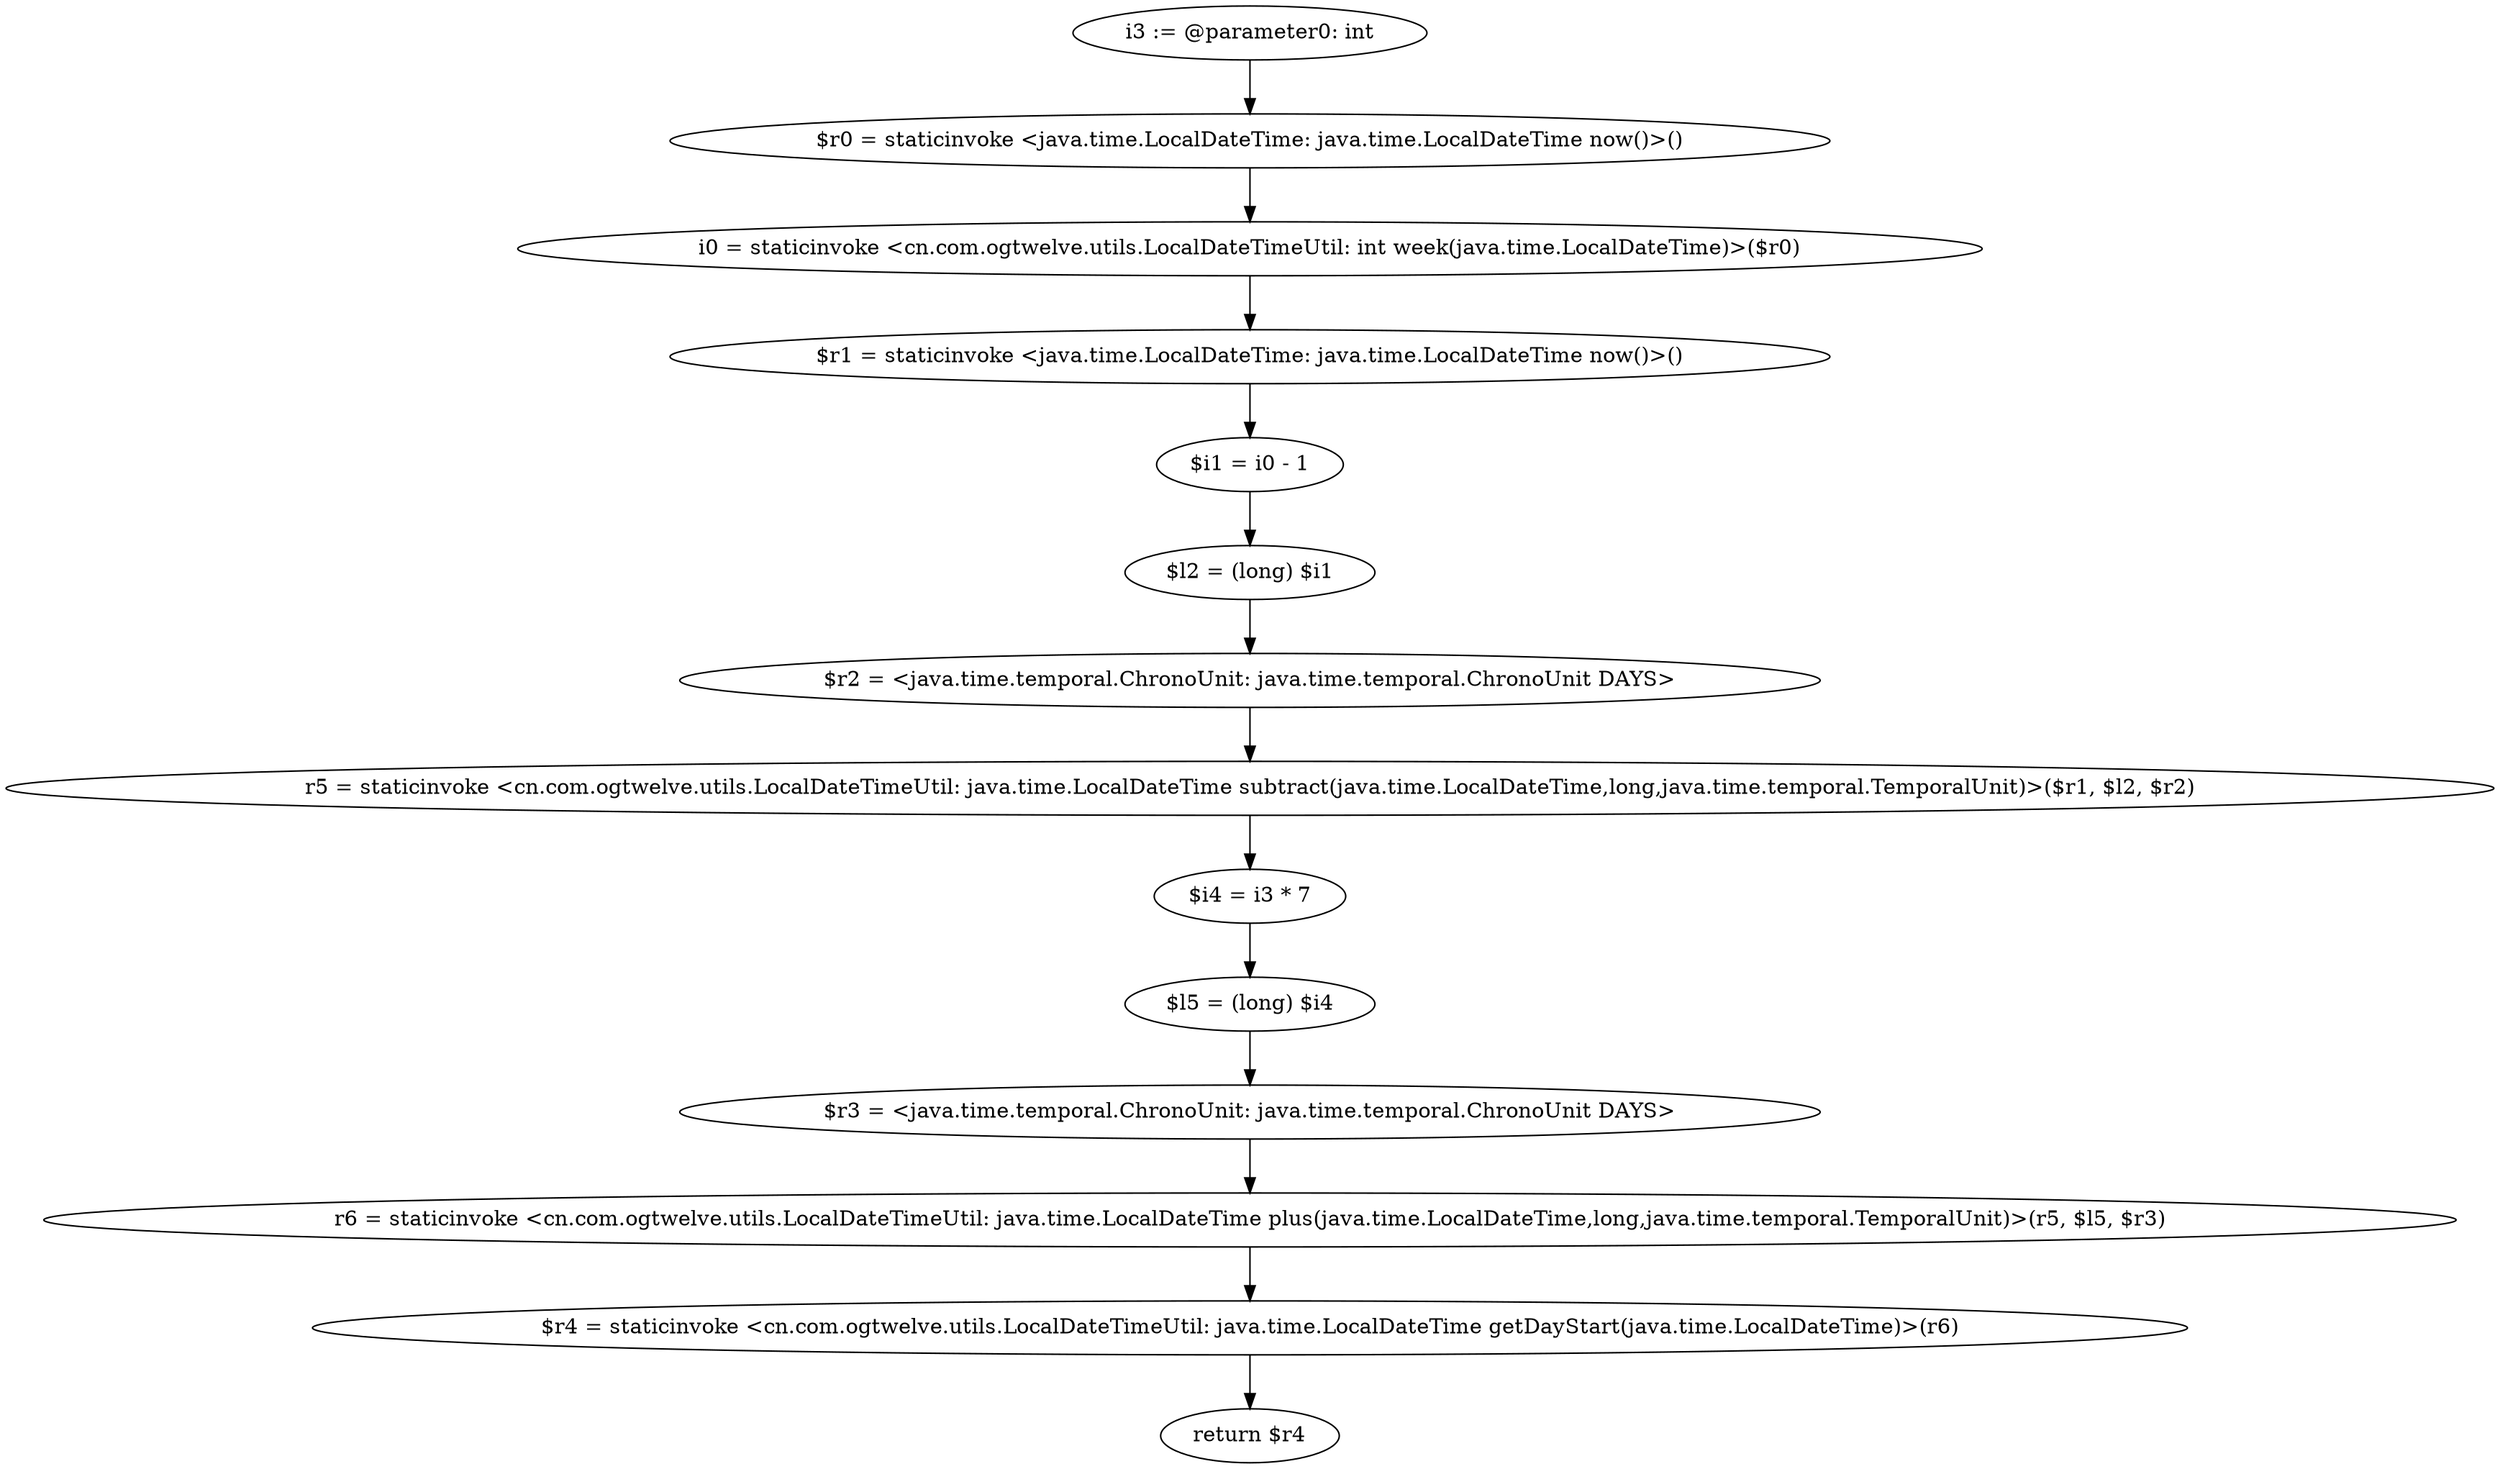 digraph "unitGraph" {
    "i3 := @parameter0: int"
    "$r0 = staticinvoke <java.time.LocalDateTime: java.time.LocalDateTime now()>()"
    "i0 = staticinvoke <cn.com.ogtwelve.utils.LocalDateTimeUtil: int week(java.time.LocalDateTime)>($r0)"
    "$r1 = staticinvoke <java.time.LocalDateTime: java.time.LocalDateTime now()>()"
    "$i1 = i0 - 1"
    "$l2 = (long) $i1"
    "$r2 = <java.time.temporal.ChronoUnit: java.time.temporal.ChronoUnit DAYS>"
    "r5 = staticinvoke <cn.com.ogtwelve.utils.LocalDateTimeUtil: java.time.LocalDateTime subtract(java.time.LocalDateTime,long,java.time.temporal.TemporalUnit)>($r1, $l2, $r2)"
    "$i4 = i3 * 7"
    "$l5 = (long) $i4"
    "$r3 = <java.time.temporal.ChronoUnit: java.time.temporal.ChronoUnit DAYS>"
    "r6 = staticinvoke <cn.com.ogtwelve.utils.LocalDateTimeUtil: java.time.LocalDateTime plus(java.time.LocalDateTime,long,java.time.temporal.TemporalUnit)>(r5, $l5, $r3)"
    "$r4 = staticinvoke <cn.com.ogtwelve.utils.LocalDateTimeUtil: java.time.LocalDateTime getDayStart(java.time.LocalDateTime)>(r6)"
    "return $r4"
    "i3 := @parameter0: int"->"$r0 = staticinvoke <java.time.LocalDateTime: java.time.LocalDateTime now()>()";
    "$r0 = staticinvoke <java.time.LocalDateTime: java.time.LocalDateTime now()>()"->"i0 = staticinvoke <cn.com.ogtwelve.utils.LocalDateTimeUtil: int week(java.time.LocalDateTime)>($r0)";
    "i0 = staticinvoke <cn.com.ogtwelve.utils.LocalDateTimeUtil: int week(java.time.LocalDateTime)>($r0)"->"$r1 = staticinvoke <java.time.LocalDateTime: java.time.LocalDateTime now()>()";
    "$r1 = staticinvoke <java.time.LocalDateTime: java.time.LocalDateTime now()>()"->"$i1 = i0 - 1";
    "$i1 = i0 - 1"->"$l2 = (long) $i1";
    "$l2 = (long) $i1"->"$r2 = <java.time.temporal.ChronoUnit: java.time.temporal.ChronoUnit DAYS>";
    "$r2 = <java.time.temporal.ChronoUnit: java.time.temporal.ChronoUnit DAYS>"->"r5 = staticinvoke <cn.com.ogtwelve.utils.LocalDateTimeUtil: java.time.LocalDateTime subtract(java.time.LocalDateTime,long,java.time.temporal.TemporalUnit)>($r1, $l2, $r2)";
    "r5 = staticinvoke <cn.com.ogtwelve.utils.LocalDateTimeUtil: java.time.LocalDateTime subtract(java.time.LocalDateTime,long,java.time.temporal.TemporalUnit)>($r1, $l2, $r2)"->"$i4 = i3 * 7";
    "$i4 = i3 * 7"->"$l5 = (long) $i4";
    "$l5 = (long) $i4"->"$r3 = <java.time.temporal.ChronoUnit: java.time.temporal.ChronoUnit DAYS>";
    "$r3 = <java.time.temporal.ChronoUnit: java.time.temporal.ChronoUnit DAYS>"->"r6 = staticinvoke <cn.com.ogtwelve.utils.LocalDateTimeUtil: java.time.LocalDateTime plus(java.time.LocalDateTime,long,java.time.temporal.TemporalUnit)>(r5, $l5, $r3)";
    "r6 = staticinvoke <cn.com.ogtwelve.utils.LocalDateTimeUtil: java.time.LocalDateTime plus(java.time.LocalDateTime,long,java.time.temporal.TemporalUnit)>(r5, $l5, $r3)"->"$r4 = staticinvoke <cn.com.ogtwelve.utils.LocalDateTimeUtil: java.time.LocalDateTime getDayStart(java.time.LocalDateTime)>(r6)";
    "$r4 = staticinvoke <cn.com.ogtwelve.utils.LocalDateTimeUtil: java.time.LocalDateTime getDayStart(java.time.LocalDateTime)>(r6)"->"return $r4";
}
